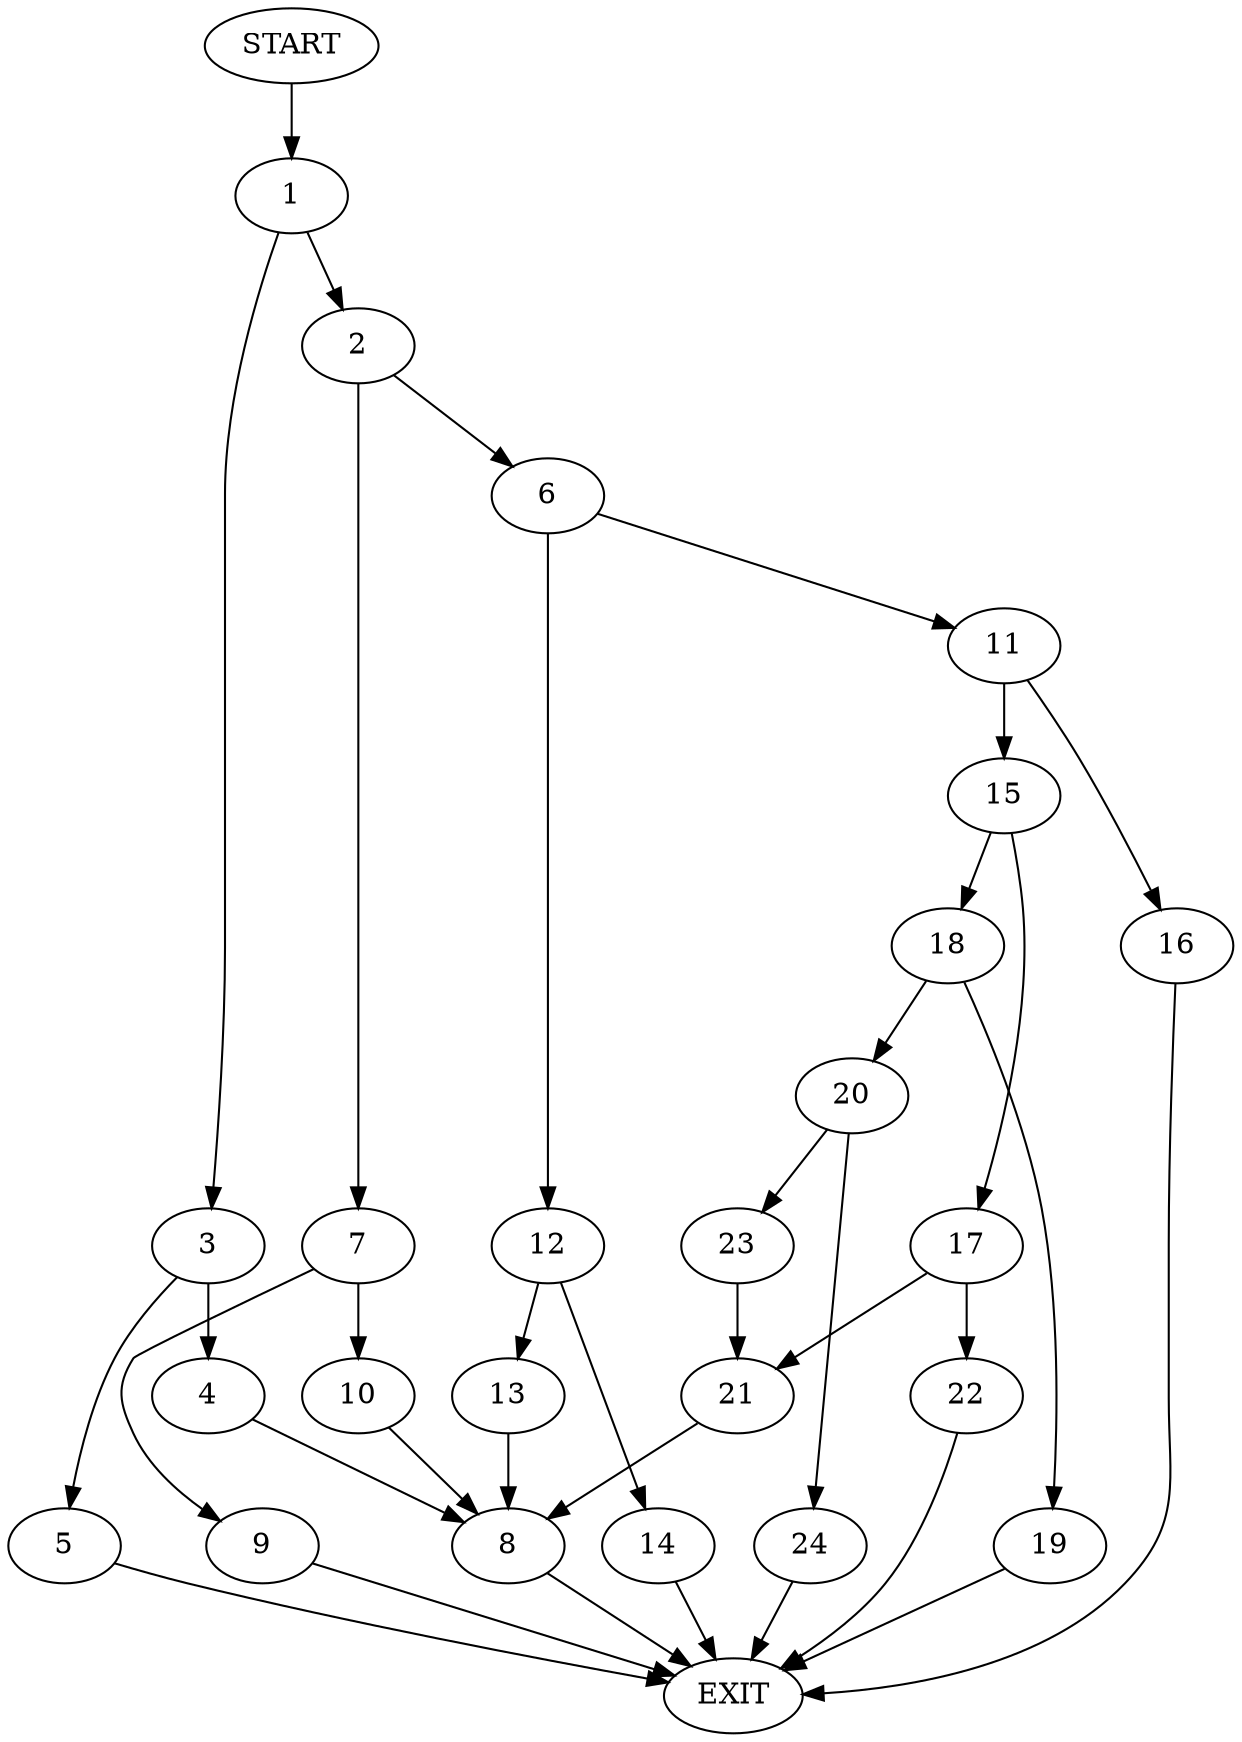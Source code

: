 digraph {
0 [label="START"]
25 [label="EXIT"]
0 -> 1
1 -> 2
1 -> 3
3 -> 4
3 -> 5
2 -> 6
2 -> 7
4 -> 8
5 -> 25
8 -> 25
7 -> 9
7 -> 10
6 -> 11
6 -> 12
10 -> 8
9 -> 25
12 -> 13
12 -> 14
11 -> 15
11 -> 16
13 -> 8
14 -> 25
15 -> 17
15 -> 18
16 -> 25
18 -> 19
18 -> 20
17 -> 21
17 -> 22
22 -> 25
21 -> 8
20 -> 23
20 -> 24
19 -> 25
24 -> 25
23 -> 21
}
